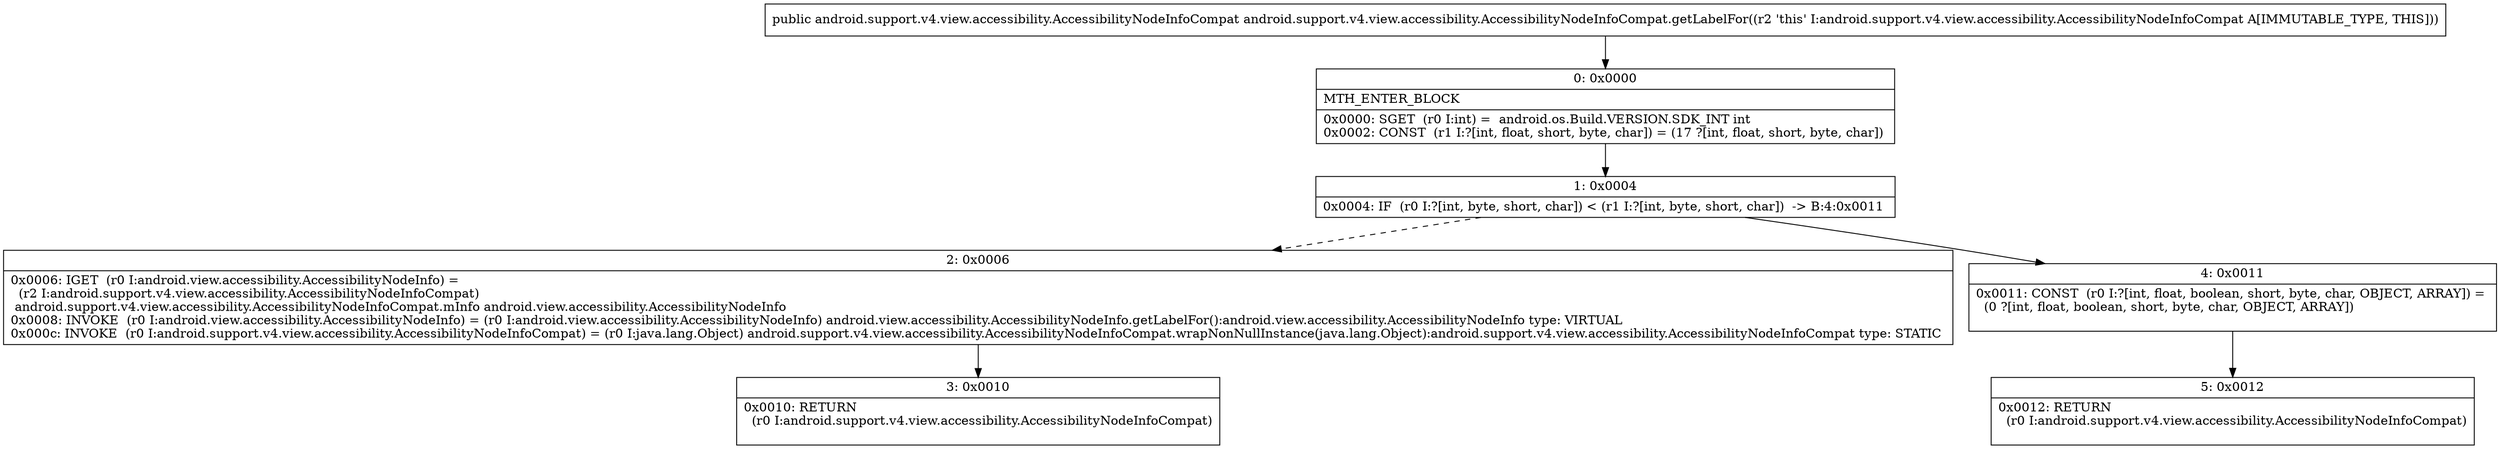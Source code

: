 digraph "CFG forandroid.support.v4.view.accessibility.AccessibilityNodeInfoCompat.getLabelFor()Landroid\/support\/v4\/view\/accessibility\/AccessibilityNodeInfoCompat;" {
Node_0 [shape=record,label="{0\:\ 0x0000|MTH_ENTER_BLOCK\l|0x0000: SGET  (r0 I:int) =  android.os.Build.VERSION.SDK_INT int \l0x0002: CONST  (r1 I:?[int, float, short, byte, char]) = (17 ?[int, float, short, byte, char]) \l}"];
Node_1 [shape=record,label="{1\:\ 0x0004|0x0004: IF  (r0 I:?[int, byte, short, char]) \< (r1 I:?[int, byte, short, char])  \-\> B:4:0x0011 \l}"];
Node_2 [shape=record,label="{2\:\ 0x0006|0x0006: IGET  (r0 I:android.view.accessibility.AccessibilityNodeInfo) = \l  (r2 I:android.support.v4.view.accessibility.AccessibilityNodeInfoCompat)\l android.support.v4.view.accessibility.AccessibilityNodeInfoCompat.mInfo android.view.accessibility.AccessibilityNodeInfo \l0x0008: INVOKE  (r0 I:android.view.accessibility.AccessibilityNodeInfo) = (r0 I:android.view.accessibility.AccessibilityNodeInfo) android.view.accessibility.AccessibilityNodeInfo.getLabelFor():android.view.accessibility.AccessibilityNodeInfo type: VIRTUAL \l0x000c: INVOKE  (r0 I:android.support.v4.view.accessibility.AccessibilityNodeInfoCompat) = (r0 I:java.lang.Object) android.support.v4.view.accessibility.AccessibilityNodeInfoCompat.wrapNonNullInstance(java.lang.Object):android.support.v4.view.accessibility.AccessibilityNodeInfoCompat type: STATIC \l}"];
Node_3 [shape=record,label="{3\:\ 0x0010|0x0010: RETURN  \l  (r0 I:android.support.v4.view.accessibility.AccessibilityNodeInfoCompat)\l \l}"];
Node_4 [shape=record,label="{4\:\ 0x0011|0x0011: CONST  (r0 I:?[int, float, boolean, short, byte, char, OBJECT, ARRAY]) = \l  (0 ?[int, float, boolean, short, byte, char, OBJECT, ARRAY])\l \l}"];
Node_5 [shape=record,label="{5\:\ 0x0012|0x0012: RETURN  \l  (r0 I:android.support.v4.view.accessibility.AccessibilityNodeInfoCompat)\l \l}"];
MethodNode[shape=record,label="{public android.support.v4.view.accessibility.AccessibilityNodeInfoCompat android.support.v4.view.accessibility.AccessibilityNodeInfoCompat.getLabelFor((r2 'this' I:android.support.v4.view.accessibility.AccessibilityNodeInfoCompat A[IMMUTABLE_TYPE, THIS])) }"];
MethodNode -> Node_0;
Node_0 -> Node_1;
Node_1 -> Node_2[style=dashed];
Node_1 -> Node_4;
Node_2 -> Node_3;
Node_4 -> Node_5;
}

